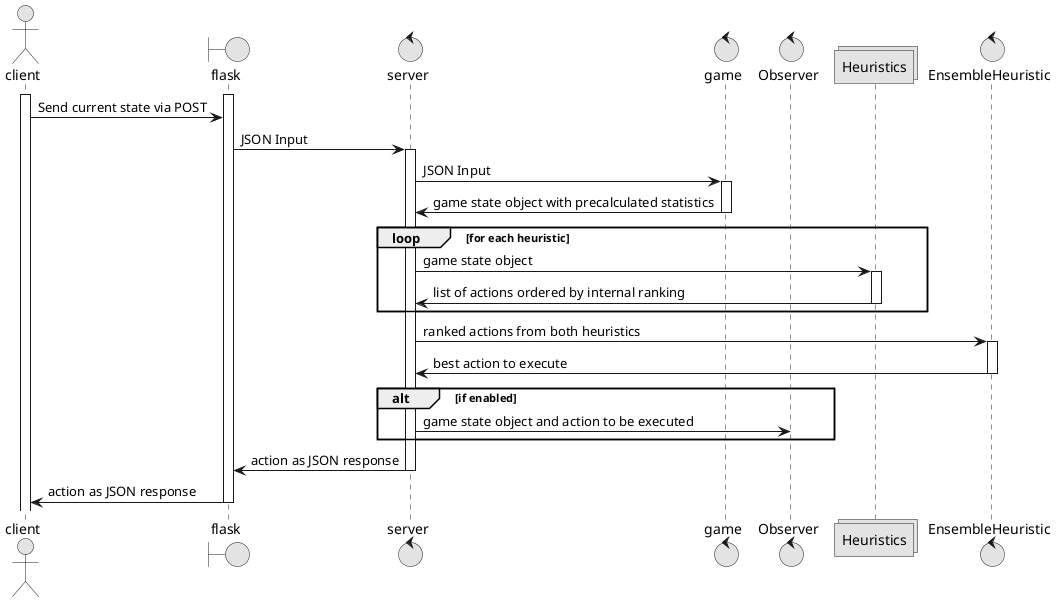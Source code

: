 @startuml SequenceDiagram
skinparam monochrome true

actor client
boundary flask
control server
control game
control Observer

collections Heuristics
control EnsembleHeuristic

activate client
activate flask
client -> flask : Send current state via POST

flask -> server : JSON Input
activate server

server -> game : JSON Input
activate game
game -> server: game state object with precalculated statistics
deactivate game

loop for each heuristic
    server -> Heuristics : game state object
    activate Heuristics
    Heuristics -> server : list of actions ordered by internal ranking
    deactivate Heuristics
end

server -> EnsembleHeuristic : ranked actions from both heuristics
activate EnsembleHeuristic
EnsembleHeuristic -> server : best action to execute
deactivate EnsembleHeuristic

alt if enabled
    server -> Observer : game state object and action to be executed
end

server -> flask : action as JSON response
deactivate server

flask -> client : action as JSON response
deactivate flask

@enduml
